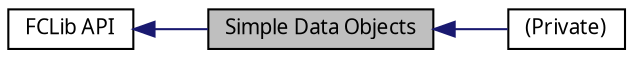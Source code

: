 digraph structs
{
  edge [fontname="FreeSans.ttf",fontsize=8,labelfontname="FreeSans.ttf",labelfontsize=8];
  node [fontname="FreeSans.ttf",fontsize=10,shape=record];
rankdir=LR;
  Node2 [label="(Private)",height=0.2,width=0.4,color="black", fillcolor="white", style="filled",URL="$group__PrivateSimpleDataObjects.html"];
  Node0 [label="Simple Data Objects",height=0.2,width=0.4,color="black", fillcolor="grey75", style="filled" fontcolor="black"];
  Node1 [label="FCLib API",height=0.2,width=0.4,color="black", fillcolor="white", style="filled",URL="$group__API.html"];
  Node1->Node0 [shape=plaintext, color="midnightblue", dir="back", style="solid"];
  Node0->Node2 [shape=plaintext, color="midnightblue", dir="back", style="solid"];
}
